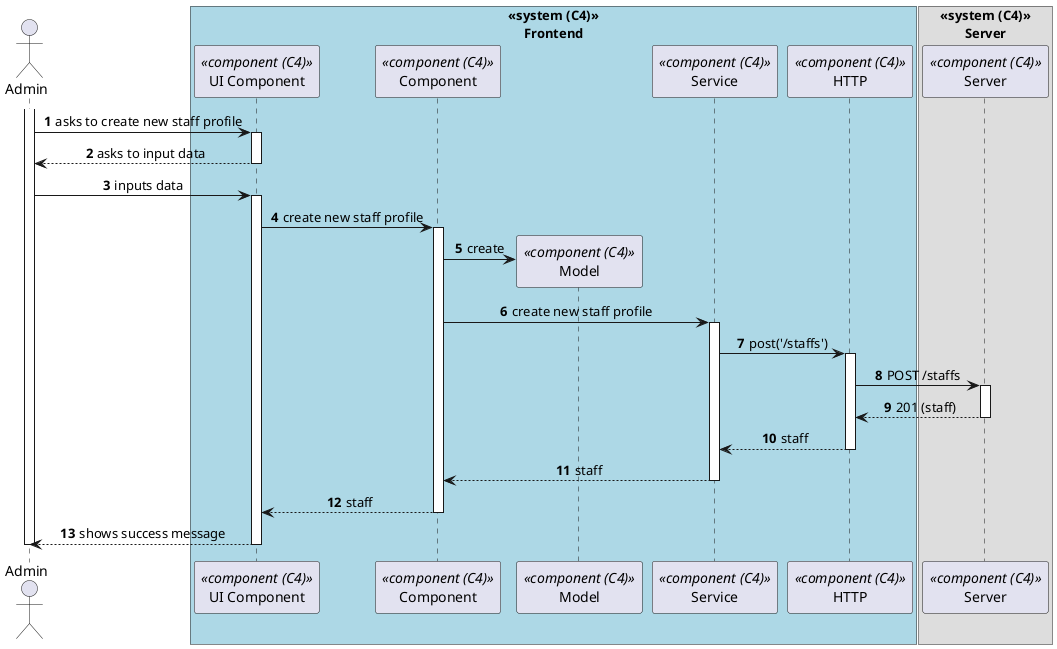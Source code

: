 @startuml process-view
autonumber
skinparam DefaultTextAlignment center
actor Admin as "Admin"
box "<<system (C4)>>\nFrontend"#LightBlue
    participant ComponentUI as "UI Component" <<component (C4)>>
    participant Component as "Component" <<component (C4)>>
    participant Model as "Model" <<component (C4)>>
    participant SRV as "Service" <<component (C4)>>
    participant HTTP as "HTTP" <<component (C4)>>
end box

box "<<system (C4)>>\nServer"
  participant Server as "Server" <<component (C4)>>
end box

activate Admin
    Admin -> ComponentUI : asks to create new staff profile
    activate ComponentUI
        ComponentUI --> Admin : asks to input data
    deactivate ComponentUI
    Admin -> ComponentUI : inputs data
    activate ComponentUI
        ComponentUI -> Component : create new staff profile
        activate Component
            Component -> Model** : create            
            Component -> SRV : create new staff profile
            activate SRV
                SRV -> HTTP : post('/staffs')
                activate HTTP
                    HTTP -> Server : POST /staffs
                    activate Server
                        Server --> HTTP : 201 (staff)
                    deactivate Server
                    HTTP --> SRV : staff
                deactivate HTTP
                SRV --> Component : staff
            deactivate SRV
            Component --> ComponentUI : staff
        deactivate Component
    Admin <-- ComponentUI : shows success message
    deactivate ComponentUI
deactivate Admin

@enduml